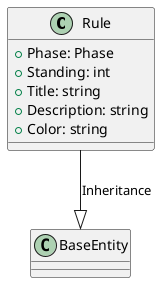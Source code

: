 @startuml Rule Class Diagram

class Rule {
    + Phase: Phase
    + Standing: int
    + Title: string
    + Description: string
    + Color: string
}

Rule --|> BaseEntity: Inheritance

@enduml
